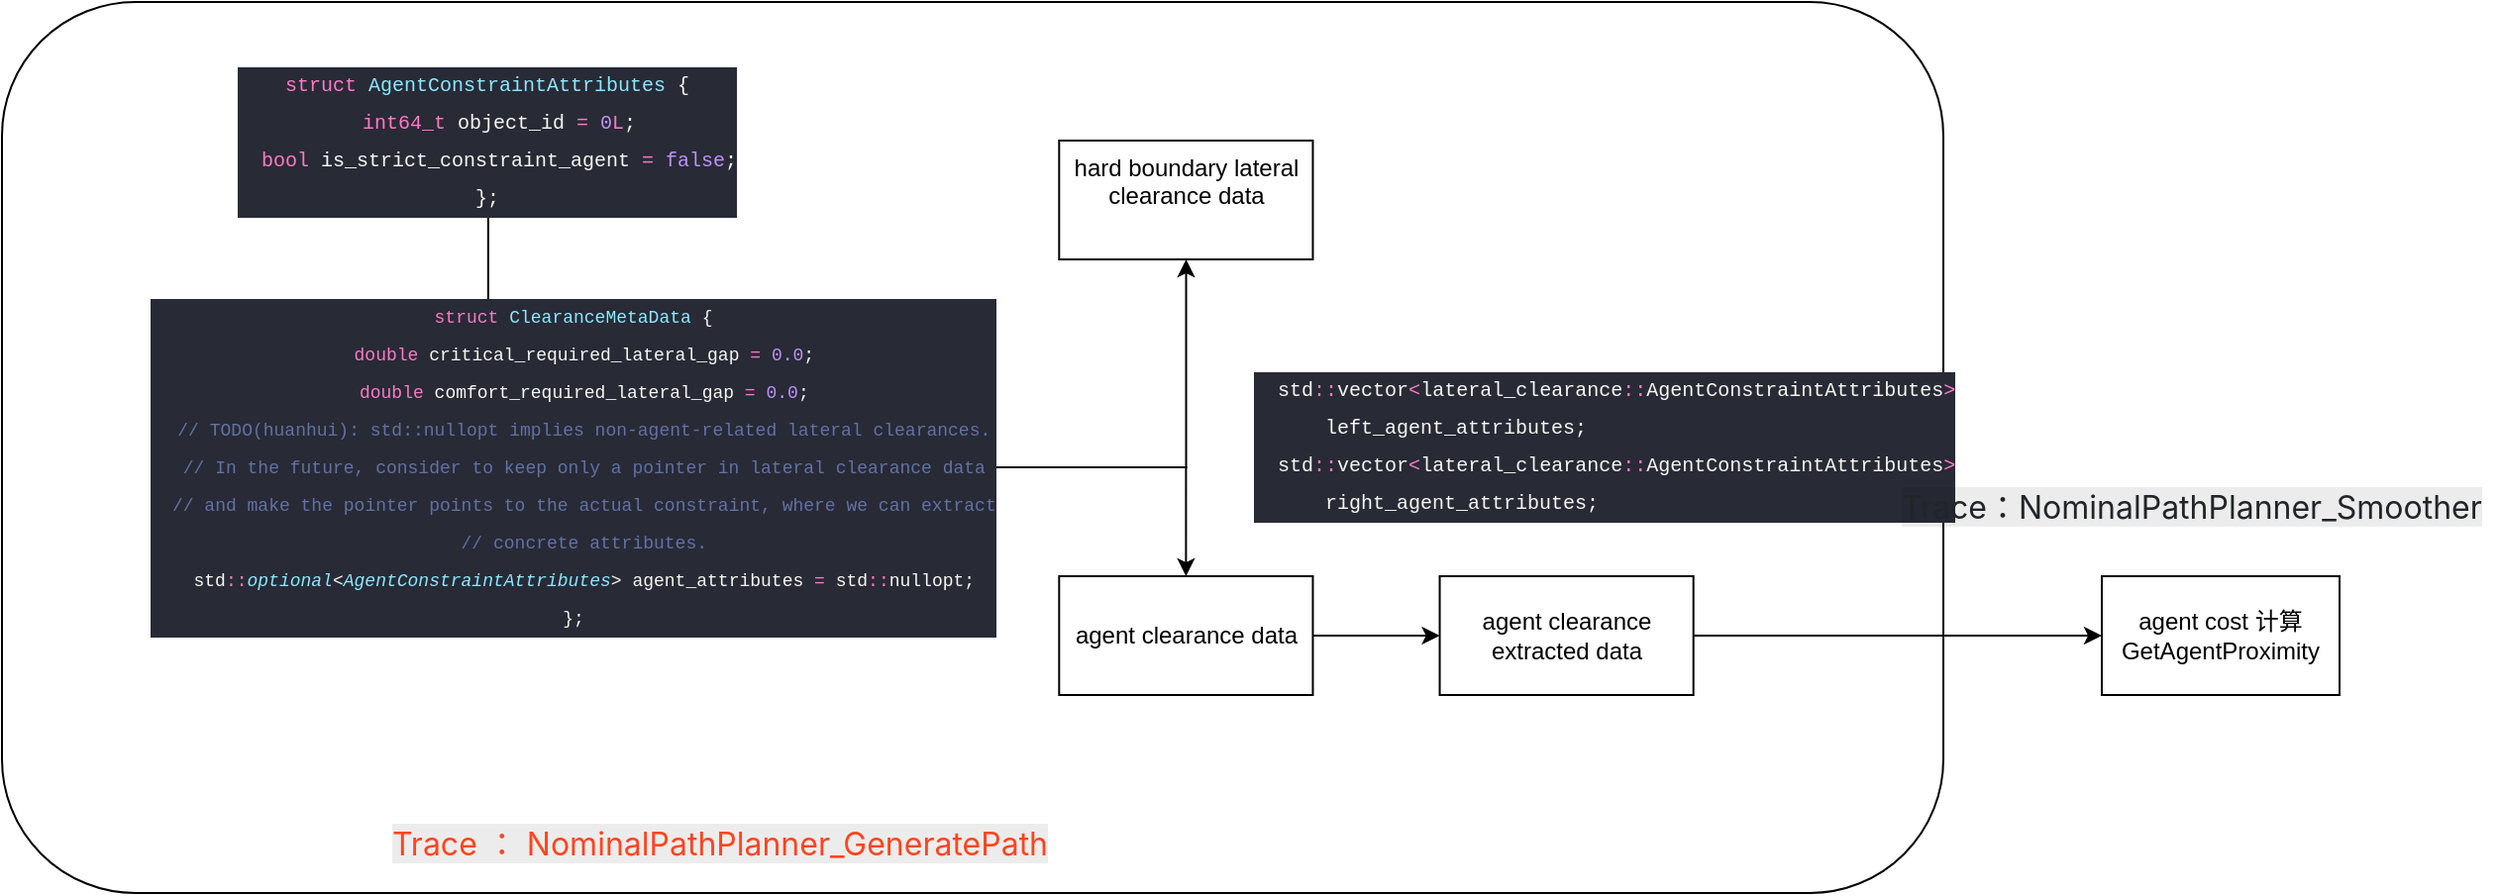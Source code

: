 <mxfile version="28.0.5">
  <diagram name="第 1 页" id="BbPPVmrYKM4a3natUgWJ">
    <mxGraphModel dx="1426" dy="681" grid="1" gridSize="10" guides="1" tooltips="1" connect="1" arrows="1" fold="1" page="1" pageScale="1" pageWidth="850" pageHeight="1100" math="0" shadow="0">
      <root>
        <mxCell id="0" />
        <mxCell id="1" parent="0" />
        <mxCell id="ViqE8kQF4UTN76O3dqRa-26" value="" style="group" vertex="1" connectable="0" parent="1">
          <mxGeometry y="60" width="1260" height="450" as="geometry" />
        </mxCell>
        <mxCell id="ViqE8kQF4UTN76O3dqRa-25" value="" style="rounded=1;whiteSpace=wrap;html=1;" vertex="1" parent="ViqE8kQF4UTN76O3dqRa-26">
          <mxGeometry width="980" height="450" as="geometry" />
        </mxCell>
        <mxCell id="ViqE8kQF4UTN76O3dqRa-23" value="" style="group" vertex="1" connectable="0" parent="ViqE8kQF4UTN76O3dqRa-26">
          <mxGeometry x="181.442" y="40" width="939.518" height="310" as="geometry" />
        </mxCell>
        <mxCell id="ViqE8kQF4UTN76O3dqRa-5" value="" style="edgeStyle=orthogonalEdgeStyle;rounded=0;orthogonalLoop=1;jettySize=auto;html=1;" edge="1" parent="ViqE8kQF4UTN76O3dqRa-23" source="ViqE8kQF4UTN76O3dqRa-14" target="ViqE8kQF4UTN76O3dqRa-4">
          <mxGeometry relative="1" as="geometry">
            <mxPoint x="640.385" y="147" as="sourcePoint" />
          </mxGeometry>
        </mxCell>
        <mxCell id="ViqE8kQF4UTN76O3dqRa-7" style="edgeStyle=orthogonalEdgeStyle;rounded=0;orthogonalLoop=1;jettySize=auto;html=1;entryX=0.5;entryY=0;entryDx=0;entryDy=0;" edge="1" parent="ViqE8kQF4UTN76O3dqRa-23" source="ViqE8kQF4UTN76O3dqRa-14" target="ViqE8kQF4UTN76O3dqRa-6">
          <mxGeometry relative="1" as="geometry">
            <mxPoint x="640.385" y="147" as="sourcePoint" />
          </mxGeometry>
        </mxCell>
        <mxCell id="ViqE8kQF4UTN76O3dqRa-4" value="hard boundary lateral clearance data" style="whiteSpace=wrap;html=1;verticalAlign=top;labelBackgroundColor=default;" vertex="1" parent="ViqE8kQF4UTN76O3dqRa-23">
          <mxGeometry x="352.212" y="30" width="128.077" height="60" as="geometry" />
        </mxCell>
        <mxCell id="ViqE8kQF4UTN76O3dqRa-9" value="" style="edgeStyle=orthogonalEdgeStyle;rounded=0;orthogonalLoop=1;jettySize=auto;html=1;" edge="1" parent="ViqE8kQF4UTN76O3dqRa-23" source="ViqE8kQF4UTN76O3dqRa-6" target="ViqE8kQF4UTN76O3dqRa-8">
          <mxGeometry relative="1" as="geometry" />
        </mxCell>
        <mxCell id="ViqE8kQF4UTN76O3dqRa-6" value="agent clearance data" style="whiteSpace=wrap;html=1;" vertex="1" parent="ViqE8kQF4UTN76O3dqRa-23">
          <mxGeometry x="352.212" y="250" width="128.077" height="60" as="geometry" />
        </mxCell>
        <mxCell id="ViqE8kQF4UTN76O3dqRa-8" value="agent clearance extracted data" style="whiteSpace=wrap;html=1;" vertex="1" parent="ViqE8kQF4UTN76O3dqRa-23">
          <mxGeometry x="544.327" y="250" width="128.077" height="60" as="geometry" />
        </mxCell>
        <mxCell id="ViqE8kQF4UTN76O3dqRa-15" style="edgeStyle=orthogonalEdgeStyle;rounded=0;orthogonalLoop=1;jettySize=auto;html=1;entryX=0.167;entryY=-0.05;entryDx=0;entryDy=0;entryPerimeter=0;" edge="1" parent="ViqE8kQF4UTN76O3dqRa-23" source="ViqE8kQF4UTN76O3dqRa-11" target="ViqE8kQF4UTN76O3dqRa-14">
          <mxGeometry relative="1" as="geometry" />
        </mxCell>
        <mxCell id="ViqE8kQF4UTN76O3dqRa-11" value="&lt;div style=&quot;color: rgb(248, 248, 242); background-color: rgb(40, 42, 54); font-family: Menlo, Monaco, &amp;quot;Courier New&amp;quot;, monospace; line-height: 18px; white-space: pre;&quot;&gt;&lt;div&gt;&lt;font style=&quot;font-size: 10px;&quot;&gt;&lt;span style=&quot;color: rgb(255, 121, 198);&quot;&gt;struct&lt;/span&gt; &lt;span style=&quot;color: rgb(139, 233, 253);&quot;&gt;AgentConstraintAttributes&lt;/span&gt; {&lt;/font&gt;&lt;/div&gt;&lt;div&gt;&lt;font style=&quot;font-size: 10px;&quot;&gt;  &lt;span style=&quot;color: rgb(255, 121, 198);&quot;&gt;int64_t&lt;/span&gt; object_id &lt;span style=&quot;color: rgb(255, 121, 198);&quot;&gt;=&lt;/span&gt; &lt;span style=&quot;color: rgb(189, 147, 249);&quot;&gt;0&lt;/span&gt;&lt;span style=&quot;color: rgb(255, 121, 198);&quot;&gt;L&lt;/span&gt;;&lt;/font&gt;&lt;/div&gt;&lt;div&gt;&lt;font style=&quot;font-size: 10px;&quot;&gt;  &lt;span style=&quot;color: rgb(255, 121, 198);&quot;&gt;bool&lt;/span&gt; is_strict_constraint_agent &lt;span style=&quot;color: rgb(255, 121, 198);&quot;&gt;=&lt;/span&gt; &lt;span style=&quot;color: rgb(189, 147, 249);&quot;&gt;false&lt;/span&gt;;&lt;/font&gt;&lt;/div&gt;&lt;div&gt;&lt;font style=&quot;font-size: 10px;&quot;&gt;};&lt;/font&gt;&lt;/div&gt;&lt;/div&gt;" style="whiteSpace=wrap;html=1;" vertex="1" parent="ViqE8kQF4UTN76O3dqRa-23">
          <mxGeometry width="128.077" height="60" as="geometry" />
        </mxCell>
        <mxCell id="ViqE8kQF4UTN76O3dqRa-14" value="&lt;div style=&quot;color: rgb(248, 248, 242); background-color: rgb(40, 42, 54); font-family: Menlo, Monaco, &amp;quot;Courier New&amp;quot;, monospace; line-height: 18px; white-space: pre;&quot;&gt;&lt;div&gt;&lt;font style=&quot;font-size: 9px;&quot;&gt;&lt;span style=&quot;color: rgb(255, 121, 198);&quot;&gt;struct&lt;/span&gt; &lt;span style=&quot;color: rgb(139, 233, 253);&quot;&gt;ClearanceMetaData&lt;/span&gt; {&lt;/font&gt;&lt;/div&gt;&lt;div&gt;&lt;font style=&quot;font-size: 9px;&quot;&gt;  &lt;span style=&quot;color: rgb(255, 121, 198);&quot;&gt;double&lt;/span&gt; critical_required_lateral_gap &lt;span style=&quot;color: rgb(255, 121, 198);&quot;&gt;=&lt;/span&gt; &lt;span style=&quot;color: rgb(189, 147, 249);&quot;&gt;0.0&lt;/span&gt;;&lt;/font&gt;&lt;/div&gt;&lt;div&gt;&lt;font style=&quot;font-size: 9px;&quot;&gt;  &lt;span style=&quot;color: rgb(255, 121, 198);&quot;&gt;double&lt;/span&gt; comfort_required_lateral_gap &lt;span style=&quot;color: rgb(255, 121, 198);&quot;&gt;=&lt;/span&gt; &lt;span style=&quot;color: rgb(189, 147, 249);&quot;&gt;0.0&lt;/span&gt;;&lt;/font&gt;&lt;/div&gt;&lt;div&gt;&lt;span style=&quot;color: rgb(98, 114, 164);&quot;&gt;&lt;font style=&quot;font-size: 9px;&quot;&gt;  // TODO(huanhui): std::nullopt implies non-agent-related lateral clearances.&lt;/font&gt;&lt;/span&gt;&lt;/div&gt;&lt;div&gt;&lt;span style=&quot;color: rgb(98, 114, 164);&quot;&gt;&lt;font style=&quot;font-size: 9px;&quot;&gt;  // In the future, consider to keep only a pointer in lateral clearance data&lt;/font&gt;&lt;/span&gt;&lt;/div&gt;&lt;div&gt;&lt;span style=&quot;color: rgb(98, 114, 164);&quot;&gt;&lt;font style=&quot;font-size: 9px;&quot;&gt;  // and make the pointer points to the actual constraint, where we can extract&lt;/font&gt;&lt;/span&gt;&lt;/div&gt;&lt;div&gt;&lt;span style=&quot;color: rgb(98, 114, 164);&quot;&gt;&lt;font style=&quot;font-size: 9px;&quot;&gt;  // concrete attributes.&lt;/font&gt;&lt;/span&gt;&lt;/div&gt;&lt;div&gt;&lt;font style=&quot;font-size: 9px;&quot;&gt;  std&lt;span style=&quot;color: rgb(255, 121, 198);&quot;&gt;::&lt;/span&gt;&lt;span style=&quot;color: rgb(139, 233, 253); font-style: italic;&quot;&gt;optional&lt;/span&gt;&amp;lt;&lt;span style=&quot;color: rgb(139, 233, 253); font-style: italic;&quot;&gt;AgentConstraintAttributes&lt;/span&gt;&amp;gt; agent_attributes &lt;span style=&quot;color: rgb(255, 121, 198);&quot;&gt;=&lt;/span&gt; std&lt;span style=&quot;color: rgb(255, 121, 198);&quot;&gt;::&lt;/span&gt;nullopt;&lt;/font&gt;&lt;/div&gt;&lt;div&gt;&lt;font style=&quot;font-size: 9px;&quot;&gt;};&lt;/font&gt;&lt;/div&gt;&lt;/div&gt;" style="whiteSpace=wrap;html=1;" vertex="1" parent="ViqE8kQF4UTN76O3dqRa-23">
          <mxGeometry x="53.365" y="180" width="106.731" height="30" as="geometry" />
        </mxCell>
        <mxCell id="ViqE8kQF4UTN76O3dqRa-27" value="&lt;div style=&quot;color: rgb(248, 248, 242); background-color: rgb(40, 42, 54); font-family: Menlo, Monaco, &amp;quot;Courier New&amp;quot;, monospace; font-weight: normal; line-height: 18px; white-space: pre;&quot;&gt;&lt;div style=&quot;&quot;&gt;&lt;font style=&quot;font-size: 10px;&quot;&gt;&lt;span style=&quot;color: rgb(248, 248, 242);&quot;&gt;  std&lt;/span&gt;&lt;span style=&quot;color: rgb(255, 121, 198);&quot;&gt;::&lt;/span&gt;&lt;span style=&quot;color: rgb(248, 248, 242);&quot;&gt;vector&lt;/span&gt;&lt;span style=&quot;color: rgb(255, 121, 198);&quot;&gt;&amp;lt;&lt;/span&gt;&lt;span style=&quot;color: rgb(248, 248, 242);&quot;&gt;lateral_clearance&lt;/span&gt;&lt;span style=&quot;color: rgb(255, 121, 198);&quot;&gt;::&lt;/span&gt;&lt;span style=&quot;color: rgb(248, 248, 242);&quot;&gt;AgentConstraintAttributes&lt;/span&gt;&lt;span style=&quot;color: rgb(255, 121, 198);&quot;&gt;&amp;gt;&lt;/span&gt;&lt;/font&gt;&lt;/div&gt;&lt;div style=&quot;&quot;&gt;&lt;font style=&quot;font-size: 10px;&quot;&gt;&lt;span style=&quot;color: rgb(248, 248, 242);&quot;&gt;      &lt;/span&gt;&lt;span style=&quot;color: rgb(248, 248, 242);&quot;&gt;left_agent_attributes&lt;/span&gt;&lt;span style=&quot;color: rgb(248, 248, 242);&quot;&gt;;&lt;/span&gt;&lt;/font&gt;&lt;/div&gt;&lt;div style=&quot;&quot;&gt;&lt;font style=&quot;font-size: 10px;&quot;&gt;&lt;span style=&quot;color: rgb(248, 248, 242);&quot;&gt;  std&lt;/span&gt;&lt;span style=&quot;color: rgb(255, 121, 198);&quot;&gt;::&lt;/span&gt;&lt;span style=&quot;color: rgb(248, 248, 242);&quot;&gt;vector&lt;/span&gt;&lt;span style=&quot;color: rgb(255, 121, 198);&quot;&gt;&amp;lt;&lt;/span&gt;&lt;span style=&quot;color: rgb(248, 248, 242);&quot;&gt;lateral_clearance&lt;/span&gt;&lt;span style=&quot;color: rgb(255, 121, 198);&quot;&gt;::&lt;/span&gt;&lt;span style=&quot;color: rgb(248, 248, 242);&quot;&gt;AgentConstraintAttributes&lt;/span&gt;&lt;span style=&quot;color: rgb(255, 121, 198);&quot;&gt;&amp;gt;&lt;/span&gt;&lt;/font&gt;&lt;/div&gt;&lt;div style=&quot;&quot;&gt;&lt;font style=&quot;font-size: 10px;&quot;&gt;&lt;span style=&quot;color: rgb(248, 248, 242);&quot;&gt;      &lt;/span&gt;&lt;span style=&quot;color: rgb(248, 248, 242);&quot;&gt;right_agent_attributes&lt;/span&gt;&lt;span style=&quot;color: rgb(248, 248, 242);&quot;&gt;;&lt;/span&gt;&lt;/font&gt;&lt;/div&gt;&lt;/div&gt;" style="text;whiteSpace=wrap;html=1;" vertex="1" parent="ViqE8kQF4UTN76O3dqRa-23">
          <mxGeometry x="448.556" y="140" width="490.962" height="100" as="geometry" />
        </mxCell>
        <mxCell id="ViqE8kQF4UTN76O3dqRa-24" value="&lt;span style=&quot;font-family: -apple-system, &amp;quot;system-ui&amp;quot;, &amp;quot;Segoe UI&amp;quot;, Roboto, &amp;quot;Helvetica Neue&amp;quot;, Arial, &amp;quot;Noto Sans&amp;quot;, sans-serif, &amp;quot;Apple Color Emoji&amp;quot;, &amp;quot;Segoe UI Emoji&amp;quot;, &amp;quot;Segoe UI Symbol&amp;quot;, &amp;quot;Noto Color Emoji&amp;quot;; font-size: 16px; text-wrap-mode: wrap; background-color: rgba(0, 0, 0, 0.075);&quot;&gt;&lt;font style=&quot;color: rgb(255, 69, 30);&quot;&gt;Trace ： NominalPathPlanner_GeneratePath&lt;/font&gt;&lt;/span&gt;" style="text;html=1;align=center;verticalAlign=middle;resizable=0;points=[];autosize=1;strokeColor=none;fillColor=none;" vertex="1" parent="ViqE8kQF4UTN76O3dqRa-26">
          <mxGeometry x="192.115" y="410" width="340" height="30" as="geometry" />
        </mxCell>
        <mxCell id="ViqE8kQF4UTN76O3dqRa-22" value="&lt;span style=&quot;color: rgb(33, 37, 41); font-family: -apple-system, &amp;quot;system-ui&amp;quot;, &amp;quot;Segoe UI&amp;quot;, Roboto, &amp;quot;Helvetica Neue&amp;quot;, Arial, &amp;quot;Noto Sans&amp;quot;, sans-serif, &amp;quot;Apple Color Emoji&amp;quot;, &amp;quot;Segoe UI Emoji&amp;quot;, &amp;quot;Segoe UI Symbol&amp;quot;, &amp;quot;Noto Color Emoji&amp;quot;; font-size: 16px; text-wrap-mode: wrap; background-color: rgba(0, 0, 0, 0.075);&quot;&gt;Trace：NominalPathPlanner_Smoother&lt;/span&gt;" style="text;html=1;align=center;verticalAlign=middle;resizable=0;points=[];autosize=1;strokeColor=none;fillColor=none;" vertex="1" parent="ViqE8kQF4UTN76O3dqRa-26">
          <mxGeometry x="950" y="240" width="310" height="30" as="geometry" />
        </mxCell>
        <mxCell id="ViqE8kQF4UTN76O3dqRa-19" value="agent cost 计算&lt;div&gt;GetAgentProximity&lt;/div&gt;" style="whiteSpace=wrap;html=1;" vertex="1" parent="ViqE8kQF4UTN76O3dqRa-26">
          <mxGeometry x="1060" y="290" width="120" height="60" as="geometry" />
        </mxCell>
        <mxCell id="ViqE8kQF4UTN76O3dqRa-20" value="" style="edgeStyle=orthogonalEdgeStyle;rounded=0;orthogonalLoop=1;jettySize=auto;html=1;" edge="1" parent="ViqE8kQF4UTN76O3dqRa-26" source="ViqE8kQF4UTN76O3dqRa-8" target="ViqE8kQF4UTN76O3dqRa-19">
          <mxGeometry relative="1" as="geometry" />
        </mxCell>
      </root>
    </mxGraphModel>
  </diagram>
</mxfile>
